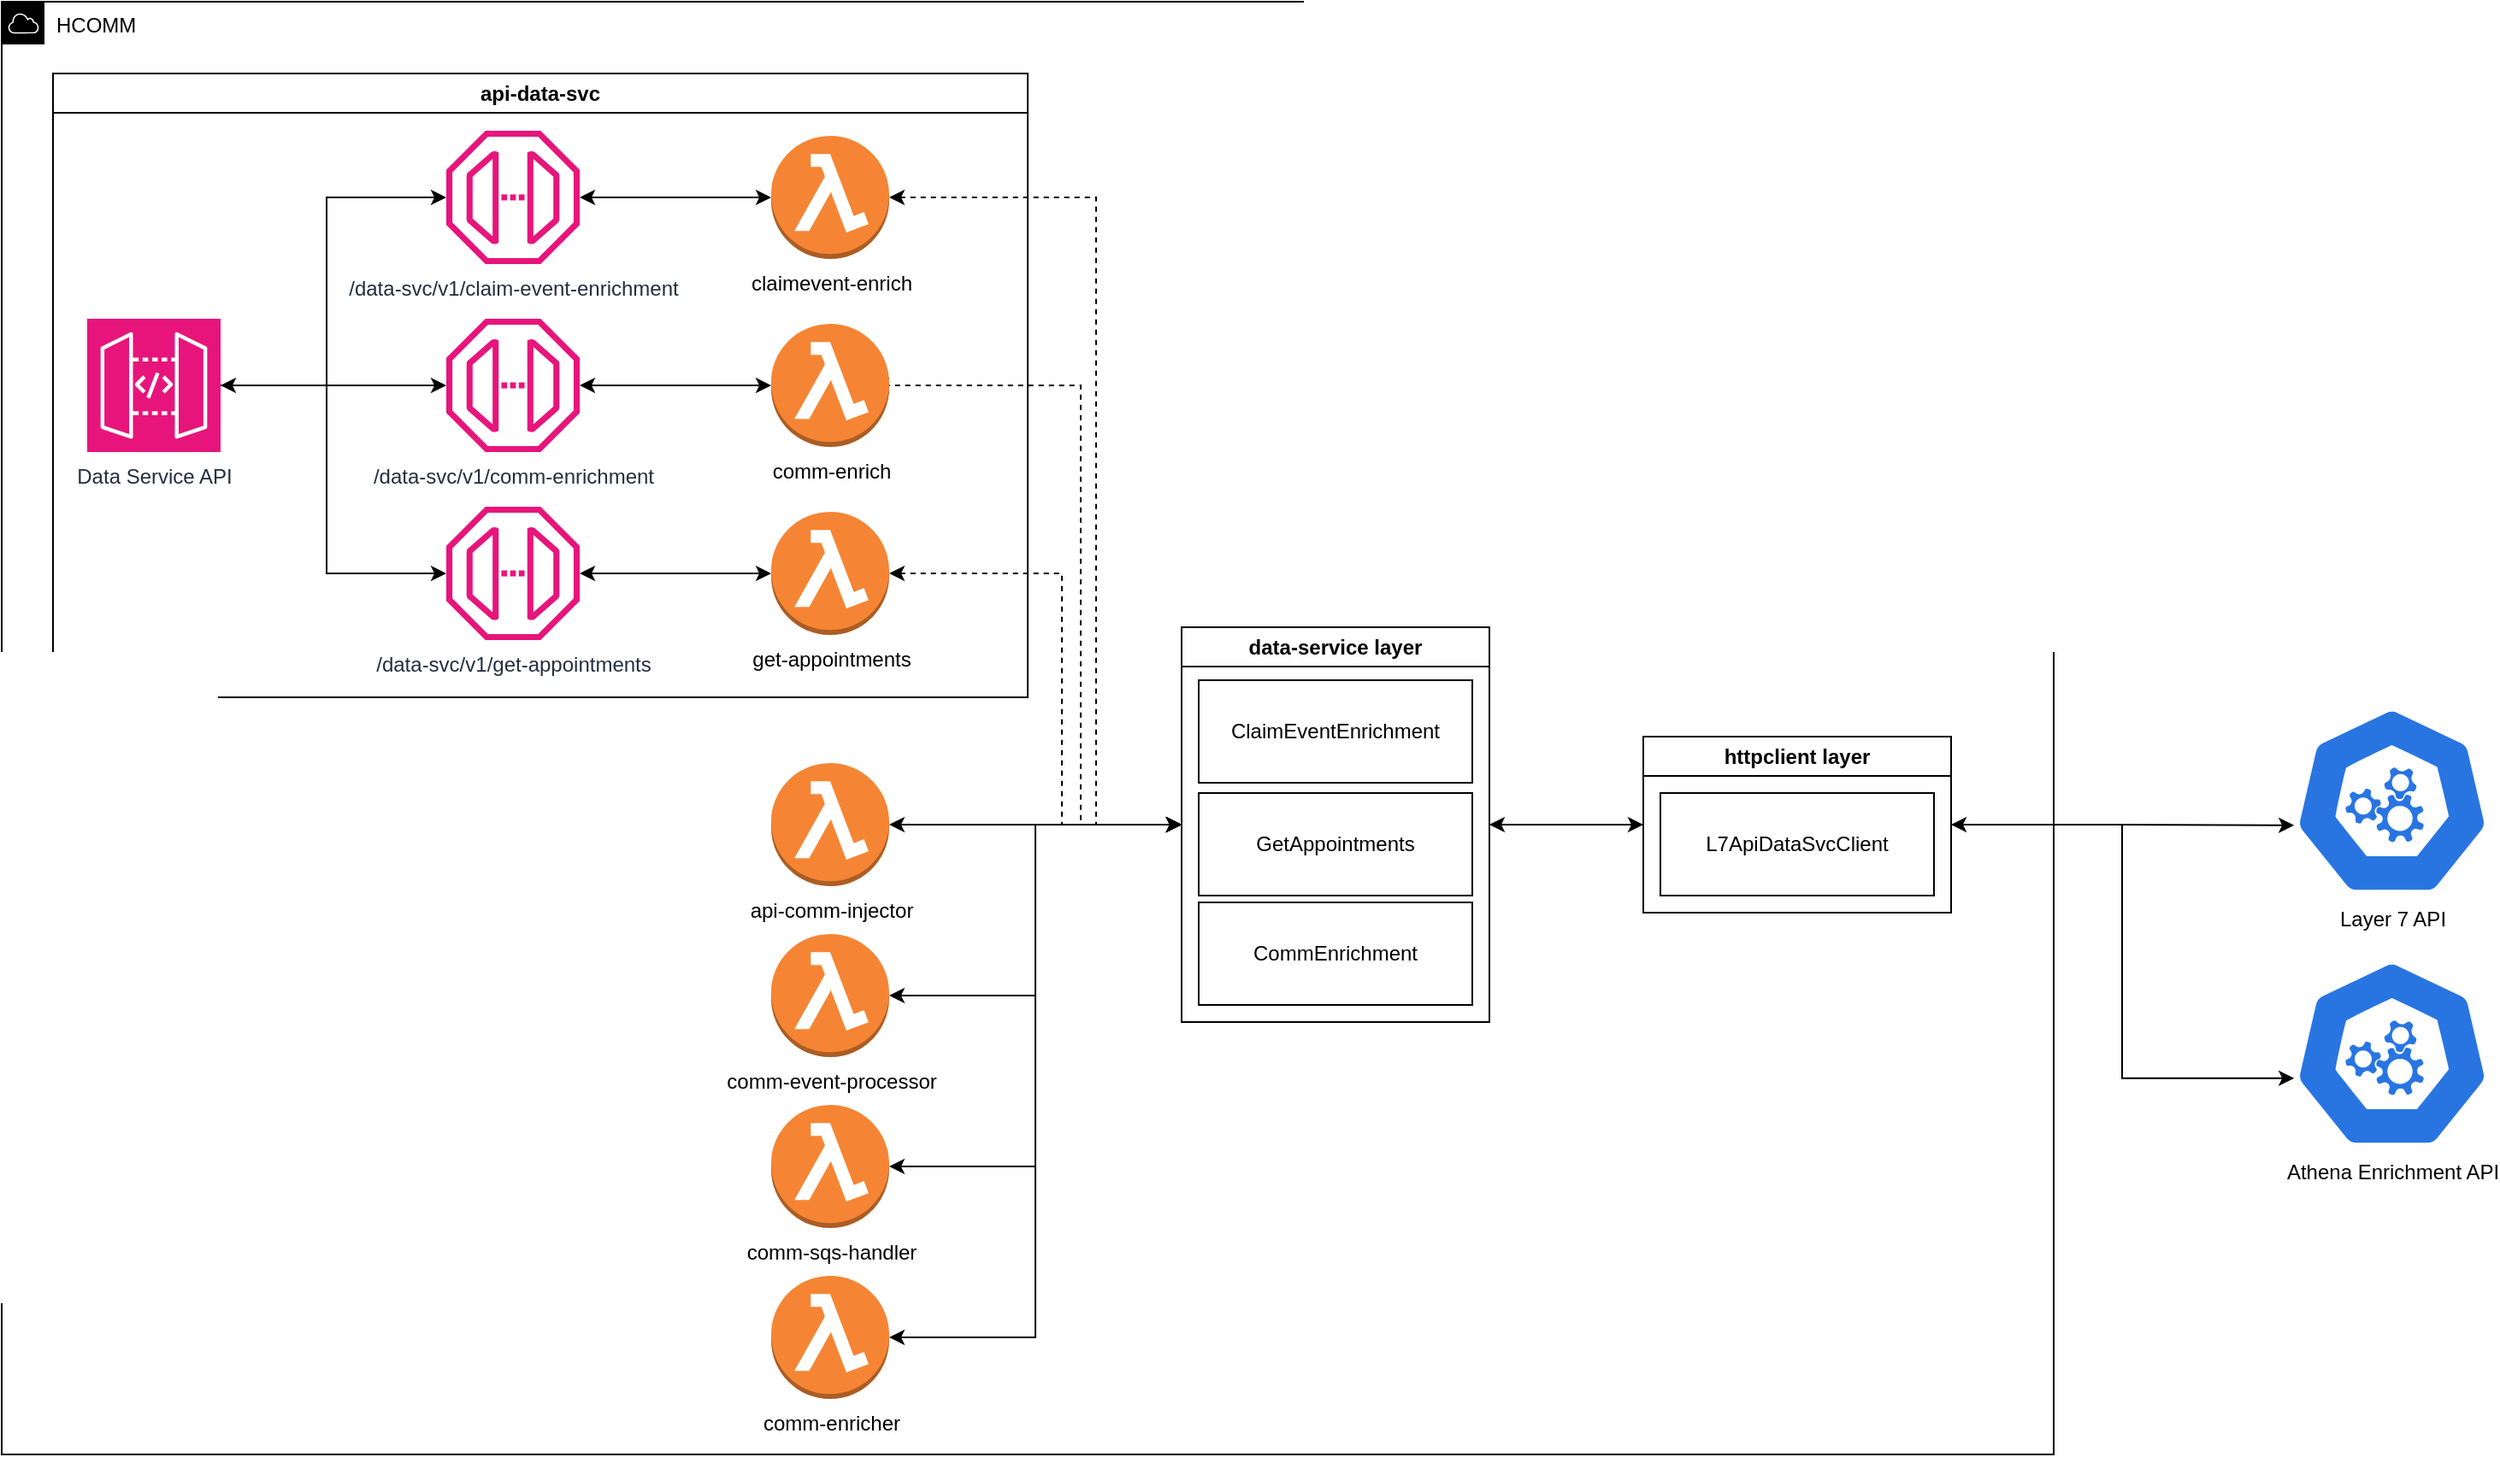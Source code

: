 <mxfile version="24.7.17">
  <diagram name="Page-1" id="XbMD53U76tJ1zUKPWRuO">
    <mxGraphModel dx="2287" dy="1328" grid="1" gridSize="10" guides="1" tooltips="1" connect="1" arrows="1" fold="1" page="1" pageScale="1" pageWidth="1600" pageHeight="950" math="0" shadow="0">
      <root>
        <mxCell id="0" />
        <mxCell id="1" parent="0" />
        <mxCell id="VzB-VSZ2h22A9RF2xHsn-64" value="&lt;font color=&quot;#000000&quot;&gt;HCOMM&lt;/font&gt;" style="outlineConnect=0;gradientColor=none;html=1;whiteSpace=wrap;fontSize=12;fontStyle=0;shape=mxgraph.aws4.group;grIcon=mxgraph.aws4.group_aws_cloud;strokeColor=default;fillColor=none;verticalAlign=top;align=left;spacingLeft=30;fontColor=#AAB7B8;dashed=0;shadow=0;" parent="1" vertex="1">
          <mxGeometry x="72" y="40" width="1200" height="850" as="geometry" />
        </mxCell>
        <mxCell id="VzB-VSZ2h22A9RF2xHsn-5" value="data-service layer" style="swimlane;whiteSpace=wrap;html=1;" parent="1" vertex="1">
          <mxGeometry x="762" y="406" width="180" height="231" as="geometry" />
        </mxCell>
        <mxCell id="VzB-VSZ2h22A9RF2xHsn-6" value="ClaimEventEnrichment" style="rounded=0;whiteSpace=wrap;html=1;" parent="VzB-VSZ2h22A9RF2xHsn-5" vertex="1">
          <mxGeometry x="10" y="31" width="160" height="60" as="geometry" />
        </mxCell>
        <mxCell id="VzB-VSZ2h22A9RF2xHsn-9" value="CommEnrichment" style="rounded=0;whiteSpace=wrap;html=1;" parent="VzB-VSZ2h22A9RF2xHsn-5" vertex="1">
          <mxGeometry x="10" y="161" width="160" height="60" as="geometry" />
        </mxCell>
        <mxCell id="VzB-VSZ2h22A9RF2xHsn-10" value="GetAppointments" style="rounded=0;whiteSpace=wrap;html=1;" parent="VzB-VSZ2h22A9RF2xHsn-5" vertex="1">
          <mxGeometry x="10" y="97" width="160" height="60" as="geometry" />
        </mxCell>
        <mxCell id="VzB-VSZ2h22A9RF2xHsn-25" style="edgeStyle=orthogonalEdgeStyle;rounded=0;orthogonalLoop=1;jettySize=auto;html=1;entryX=0;entryY=0.5;entryDx=0;entryDy=0;startArrow=classic;startFill=1;" parent="1" source="VzB-VSZ2h22A9RF2xHsn-21" target="VzB-VSZ2h22A9RF2xHsn-5" edge="1">
          <mxGeometry relative="1" as="geometry" />
        </mxCell>
        <mxCell id="VzB-VSZ2h22A9RF2xHsn-21" value="api-comm-injector" style="outlineConnect=0;dashed=0;verticalLabelPosition=bottom;verticalAlign=top;align=center;html=1;shape=mxgraph.aws3.lambda_function;fillColor=#F58534;gradientColor=none;" parent="1" vertex="1">
          <mxGeometry x="522" y="485.5" width="69" height="72" as="geometry" />
        </mxCell>
        <mxCell id="VzB-VSZ2h22A9RF2xHsn-27" style="edgeStyle=orthogonalEdgeStyle;rounded=0;orthogonalLoop=1;jettySize=auto;html=1;entryX=0;entryY=0.5;entryDx=0;entryDy=0;startArrow=classic;startFill=1;" parent="1" source="VzB-VSZ2h22A9RF2xHsn-22" target="VzB-VSZ2h22A9RF2xHsn-5" edge="1">
          <mxGeometry relative="1" as="geometry">
            <mxPoint x="902" y="575.5" as="targetPoint" />
          </mxGeometry>
        </mxCell>
        <mxCell id="VzB-VSZ2h22A9RF2xHsn-22" value="comm-event-processor" style="outlineConnect=0;dashed=0;verticalLabelPosition=bottom;verticalAlign=top;align=center;html=1;shape=mxgraph.aws3.lambda_function;fillColor=#F58534;gradientColor=none;" parent="1" vertex="1">
          <mxGeometry x="522" y="585.5" width="69" height="72" as="geometry" />
        </mxCell>
        <mxCell id="VzB-VSZ2h22A9RF2xHsn-26" style="edgeStyle=orthogonalEdgeStyle;rounded=0;orthogonalLoop=1;jettySize=auto;html=1;entryX=0;entryY=0.5;entryDx=0;entryDy=0;startArrow=classic;startFill=1;" parent="1" source="VzB-VSZ2h22A9RF2xHsn-23" target="VzB-VSZ2h22A9RF2xHsn-5" edge="1">
          <mxGeometry relative="1" as="geometry">
            <mxPoint x="902" y="645.5" as="targetPoint" />
          </mxGeometry>
        </mxCell>
        <mxCell id="VzB-VSZ2h22A9RF2xHsn-23" value="comm-enricher" style="outlineConnect=0;dashed=0;verticalLabelPosition=bottom;verticalAlign=top;align=center;html=1;shape=mxgraph.aws3.lambda_function;fillColor=#F58534;gradientColor=none;" parent="1" vertex="1">
          <mxGeometry x="522" y="785.5" width="69" height="72" as="geometry" />
        </mxCell>
        <mxCell id="VzB-VSZ2h22A9RF2xHsn-28" style="edgeStyle=orthogonalEdgeStyle;rounded=0;orthogonalLoop=1;jettySize=auto;html=1;entryX=0;entryY=0.5;entryDx=0;entryDy=0;startArrow=classic;startFill=1;" parent="1" source="VzB-VSZ2h22A9RF2xHsn-24" target="VzB-VSZ2h22A9RF2xHsn-5" edge="1">
          <mxGeometry relative="1" as="geometry" />
        </mxCell>
        <mxCell id="VzB-VSZ2h22A9RF2xHsn-24" value="comm-sqs-handler" style="outlineConnect=0;dashed=0;verticalLabelPosition=bottom;verticalAlign=top;align=center;html=1;shape=mxgraph.aws3.lambda_function;fillColor=#F58534;gradientColor=none;" parent="1" vertex="1">
          <mxGeometry x="522" y="685.5" width="69" height="72" as="geometry" />
        </mxCell>
        <mxCell id="VzB-VSZ2h22A9RF2xHsn-41" style="edgeStyle=orthogonalEdgeStyle;rounded=0;orthogonalLoop=1;jettySize=auto;html=1;" parent="1" source="VzB-VSZ2h22A9RF2xHsn-37" target="VzB-VSZ2h22A9RF2xHsn-39" edge="1">
          <mxGeometry relative="1" as="geometry" />
        </mxCell>
        <mxCell id="VzB-VSZ2h22A9RF2xHsn-45" style="edgeStyle=orthogonalEdgeStyle;rounded=0;orthogonalLoop=1;jettySize=auto;html=1;exitX=1;exitY=0.5;exitDx=0;exitDy=0;exitPerimeter=0;" parent="1" source="VzB-VSZ2h22A9RF2xHsn-37" target="VzB-VSZ2h22A9RF2xHsn-38" edge="1">
          <mxGeometry relative="1" as="geometry">
            <mxPoint x="252" y="155.5" as="targetPoint" />
            <Array as="points">
              <mxPoint x="262" y="264.5" />
              <mxPoint x="262" y="154.5" />
            </Array>
          </mxGeometry>
        </mxCell>
        <mxCell id="VzB-VSZ2h22A9RF2xHsn-46" style="edgeStyle=orthogonalEdgeStyle;rounded=0;orthogonalLoop=1;jettySize=auto;html=1;startArrow=classic;startFill=1;" parent="1" source="VzB-VSZ2h22A9RF2xHsn-37" target="VzB-VSZ2h22A9RF2xHsn-40" edge="1">
          <mxGeometry relative="1" as="geometry">
            <Array as="points">
              <mxPoint x="262" y="264.5" />
              <mxPoint x="262" y="374.5" />
            </Array>
          </mxGeometry>
        </mxCell>
        <mxCell id="VzB-VSZ2h22A9RF2xHsn-37" value="Data Service API" style="sketch=0;points=[[0,0,0],[0.25,0,0],[0.5,0,0],[0.75,0,0],[1,0,0],[0,1,0],[0.25,1,0],[0.5,1,0],[0.75,1,0],[1,1,0],[0,0.25,0],[0,0.5,0],[0,0.75,0],[1,0.25,0],[1,0.5,0],[1,0.75,0]];outlineConnect=0;fontColor=#232F3E;fillColor=#E7157B;strokeColor=#ffffff;dashed=0;verticalLabelPosition=bottom;verticalAlign=top;align=center;html=1;fontSize=12;fontStyle=0;aspect=fixed;shape=mxgraph.aws4.resourceIcon;resIcon=mxgraph.aws4.api_gateway;" parent="1" vertex="1">
          <mxGeometry x="122" y="225.5" width="78" height="78" as="geometry" />
        </mxCell>
        <mxCell id="VzB-VSZ2h22A9RF2xHsn-38" value="/data-svc/v1/claim-event-enrichment" style="sketch=0;outlineConnect=0;fontColor=#232F3E;gradientColor=none;fillColor=#E7157B;strokeColor=none;dashed=0;verticalLabelPosition=bottom;verticalAlign=top;align=center;html=1;fontSize=12;fontStyle=0;aspect=fixed;pointerEvents=1;shape=mxgraph.aws4.endpoint;" parent="1" vertex="1">
          <mxGeometry x="332" y="115.5" width="78" height="78" as="geometry" />
        </mxCell>
        <mxCell id="VzB-VSZ2h22A9RF2xHsn-39" value="/data-svc/v1/comm-enrichment" style="sketch=0;outlineConnect=0;fontColor=#232F3E;gradientColor=none;fillColor=#E7157B;strokeColor=none;dashed=0;verticalLabelPosition=bottom;verticalAlign=top;align=center;html=1;fontSize=12;fontStyle=0;aspect=fixed;pointerEvents=1;shape=mxgraph.aws4.endpoint;" parent="1" vertex="1">
          <mxGeometry x="332" y="225.5" width="78" height="78" as="geometry" />
        </mxCell>
        <mxCell id="VzB-VSZ2h22A9RF2xHsn-52" style="edgeStyle=orthogonalEdgeStyle;rounded=0;orthogonalLoop=1;jettySize=auto;html=1;startArrow=classic;startFill=1;" parent="1" source="VzB-VSZ2h22A9RF2xHsn-40" target="VzB-VSZ2h22A9RF2xHsn-49" edge="1">
          <mxGeometry relative="1" as="geometry" />
        </mxCell>
        <mxCell id="VzB-VSZ2h22A9RF2xHsn-40" value="/data-svc/v1/get-appointments" style="sketch=0;outlineConnect=0;fontColor=#232F3E;gradientColor=none;fillColor=#E7157B;strokeColor=none;dashed=0;verticalLabelPosition=bottom;verticalAlign=top;align=center;html=1;fontSize=12;fontStyle=0;aspect=fixed;pointerEvents=1;shape=mxgraph.aws4.endpoint;" parent="1" vertex="1">
          <mxGeometry x="332" y="335.5" width="78" height="78" as="geometry" />
        </mxCell>
        <mxCell id="VzB-VSZ2h22A9RF2xHsn-53" style="edgeStyle=orthogonalEdgeStyle;rounded=0;orthogonalLoop=1;jettySize=auto;html=1;dashed=1;startArrow=classic;startFill=1;entryX=0;entryY=0.5;entryDx=0;entryDy=0;" parent="1" source="VzB-VSZ2h22A9RF2xHsn-47" target="VzB-VSZ2h22A9RF2xHsn-5" edge="1">
          <mxGeometry relative="1" as="geometry">
            <mxPoint x="762" y="485.5" as="targetPoint" />
            <Array as="points">
              <mxPoint x="712" y="154.5" />
              <mxPoint x="712" y="521.5" />
            </Array>
          </mxGeometry>
        </mxCell>
        <mxCell id="VzB-VSZ2h22A9RF2xHsn-47" value="claimevent-enrich" style="outlineConnect=0;dashed=0;verticalLabelPosition=bottom;verticalAlign=top;align=center;html=1;shape=mxgraph.aws3.lambda_function;fillColor=#F58534;gradientColor=none;" parent="1" vertex="1">
          <mxGeometry x="522" y="118.5" width="69" height="72" as="geometry" />
        </mxCell>
        <mxCell id="VzB-VSZ2h22A9RF2xHsn-54" style="edgeStyle=orthogonalEdgeStyle;rounded=0;orthogonalLoop=1;jettySize=auto;html=1;dashed=1;startArrow=classic;startFill=1;" parent="1" edge="1">
          <mxGeometry relative="1" as="geometry">
            <mxPoint x="582.0" y="264.5" as="sourcePoint" />
            <mxPoint x="762" y="521.5" as="targetPoint" />
            <Array as="points">
              <mxPoint x="703" y="264.5" />
              <mxPoint x="703" y="521.5" />
            </Array>
          </mxGeometry>
        </mxCell>
        <mxCell id="VzB-VSZ2h22A9RF2xHsn-48" value="comm-enrich" style="outlineConnect=0;dashed=0;verticalLabelPosition=bottom;verticalAlign=top;align=center;html=1;shape=mxgraph.aws3.lambda_function;fillColor=#F58534;gradientColor=none;" parent="1" vertex="1">
          <mxGeometry x="522" y="228.5" width="69" height="72" as="geometry" />
        </mxCell>
        <mxCell id="VzB-VSZ2h22A9RF2xHsn-55" style="edgeStyle=orthogonalEdgeStyle;rounded=0;orthogonalLoop=1;jettySize=auto;html=1;dashed=1;startArrow=classic;startFill=1;entryX=0;entryY=0.5;entryDx=0;entryDy=0;" parent="1" source="VzB-VSZ2h22A9RF2xHsn-49" target="VzB-VSZ2h22A9RF2xHsn-5" edge="1">
          <mxGeometry relative="1" as="geometry">
            <mxPoint x="762" y="485.5" as="targetPoint" />
            <Array as="points">
              <mxPoint x="692" y="374.5" />
              <mxPoint x="692" y="521.5" />
            </Array>
          </mxGeometry>
        </mxCell>
        <mxCell id="VzB-VSZ2h22A9RF2xHsn-49" value="get-appointments" style="outlineConnect=0;dashed=0;verticalLabelPosition=bottom;verticalAlign=top;align=center;html=1;shape=mxgraph.aws3.lambda_function;fillColor=#F58534;gradientColor=none;" parent="1" vertex="1">
          <mxGeometry x="522" y="338.5" width="69" height="72" as="geometry" />
        </mxCell>
        <mxCell id="VzB-VSZ2h22A9RF2xHsn-50" style="edgeStyle=orthogonalEdgeStyle;rounded=0;orthogonalLoop=1;jettySize=auto;html=1;entryX=0;entryY=0.5;entryDx=0;entryDy=0;entryPerimeter=0;startArrow=classic;startFill=1;" parent="1" source="VzB-VSZ2h22A9RF2xHsn-38" target="VzB-VSZ2h22A9RF2xHsn-47" edge="1">
          <mxGeometry relative="1" as="geometry" />
        </mxCell>
        <mxCell id="VzB-VSZ2h22A9RF2xHsn-51" style="edgeStyle=orthogonalEdgeStyle;rounded=0;orthogonalLoop=1;jettySize=auto;html=1;entryX=0;entryY=0.5;entryDx=0;entryDy=0;entryPerimeter=0;startArrow=classic;startFill=1;" parent="1" source="VzB-VSZ2h22A9RF2xHsn-39" target="VzB-VSZ2h22A9RF2xHsn-48" edge="1">
          <mxGeometry relative="1" as="geometry" />
        </mxCell>
        <mxCell id="VzB-VSZ2h22A9RF2xHsn-13" value="Layer 7 API" style="aspect=fixed;sketch=0;html=1;dashed=0;whitespace=wrap;verticalLabelPosition=bottom;verticalAlign=top;fillColor=#2875E2;strokeColor=#ffffff;points=[[0.005,0.63,0],[0.1,0.2,0],[0.9,0.2,0],[0.5,0,0],[0.995,0.63,0],[0.72,0.99,0],[0.5,1,0],[0.28,0.99,0]];shape=mxgraph.kubernetes.icon2;prIcon=api" parent="1" vertex="1">
          <mxGeometry x="1412" y="452" width="115.63" height="111" as="geometry" />
        </mxCell>
        <mxCell id="VzB-VSZ2h22A9RF2xHsn-60" value="api-data-svc" style="swimlane;whiteSpace=wrap;html=1;" parent="1" vertex="1">
          <mxGeometry x="102" y="82" width="570" height="365" as="geometry" />
        </mxCell>
        <mxCell id="VzB-VSZ2h22A9RF2xHsn-61" value="" style="edgeStyle=orthogonalEdgeStyle;rounded=0;orthogonalLoop=1;jettySize=auto;html=1;entryX=0;entryY=0.5;entryDx=0;entryDy=0;startArrow=classic;startFill=1;" parent="1" source="VzB-VSZ2h22A9RF2xHsn-5" target="VzB-VSZ2h22A9RF2xHsn-65" edge="1">
          <mxGeometry relative="1" as="geometry" />
        </mxCell>
        <mxCell id="VzB-VSZ2h22A9RF2xHsn-65" value="httpclient layer" style="swimlane;whiteSpace=wrap;html=1;" parent="1" vertex="1">
          <mxGeometry x="1032" y="470" width="180" height="103" as="geometry" />
        </mxCell>
        <mxCell id="VzB-VSZ2h22A9RF2xHsn-68" value="L7ApiDataSvcClient" style="rounded=0;whiteSpace=wrap;html=1;" parent="VzB-VSZ2h22A9RF2xHsn-65" vertex="1">
          <mxGeometry x="10" y="33" width="160" height="60" as="geometry" />
        </mxCell>
        <mxCell id="VzB-VSZ2h22A9RF2xHsn-69" style="edgeStyle=orthogonalEdgeStyle;rounded=0;orthogonalLoop=1;jettySize=auto;html=1;entryX=0.005;entryY=0.63;entryDx=0;entryDy=0;entryPerimeter=0;startArrow=classic;startFill=1;" parent="1" source="VzB-VSZ2h22A9RF2xHsn-65" target="VzB-VSZ2h22A9RF2xHsn-13" edge="1">
          <mxGeometry relative="1" as="geometry" />
        </mxCell>
        <mxCell id="VzB-VSZ2h22A9RF2xHsn-70" value="Athena Enrichment API" style="aspect=fixed;sketch=0;html=1;dashed=0;whitespace=wrap;verticalLabelPosition=bottom;verticalAlign=top;fillColor=#2875E2;strokeColor=#ffffff;points=[[0.005,0.63,0],[0.1,0.2,0],[0.9,0.2,0],[0.5,0,0],[0.995,0.63,0],[0.72,0.99,0],[0.5,1,0],[0.28,0.99,0]];shape=mxgraph.kubernetes.icon2;prIcon=api" parent="1" vertex="1">
          <mxGeometry x="1412" y="600" width="115.63" height="111" as="geometry" />
        </mxCell>
        <mxCell id="VzB-VSZ2h22A9RF2xHsn-72" style="edgeStyle=orthogonalEdgeStyle;rounded=0;orthogonalLoop=1;jettySize=auto;html=1;entryX=0.005;entryY=0.63;entryDx=0;entryDy=0;entryPerimeter=0;" parent="1" source="VzB-VSZ2h22A9RF2xHsn-65" target="VzB-VSZ2h22A9RF2xHsn-70" edge="1">
          <mxGeometry relative="1" as="geometry" />
        </mxCell>
      </root>
    </mxGraphModel>
  </diagram>
</mxfile>
